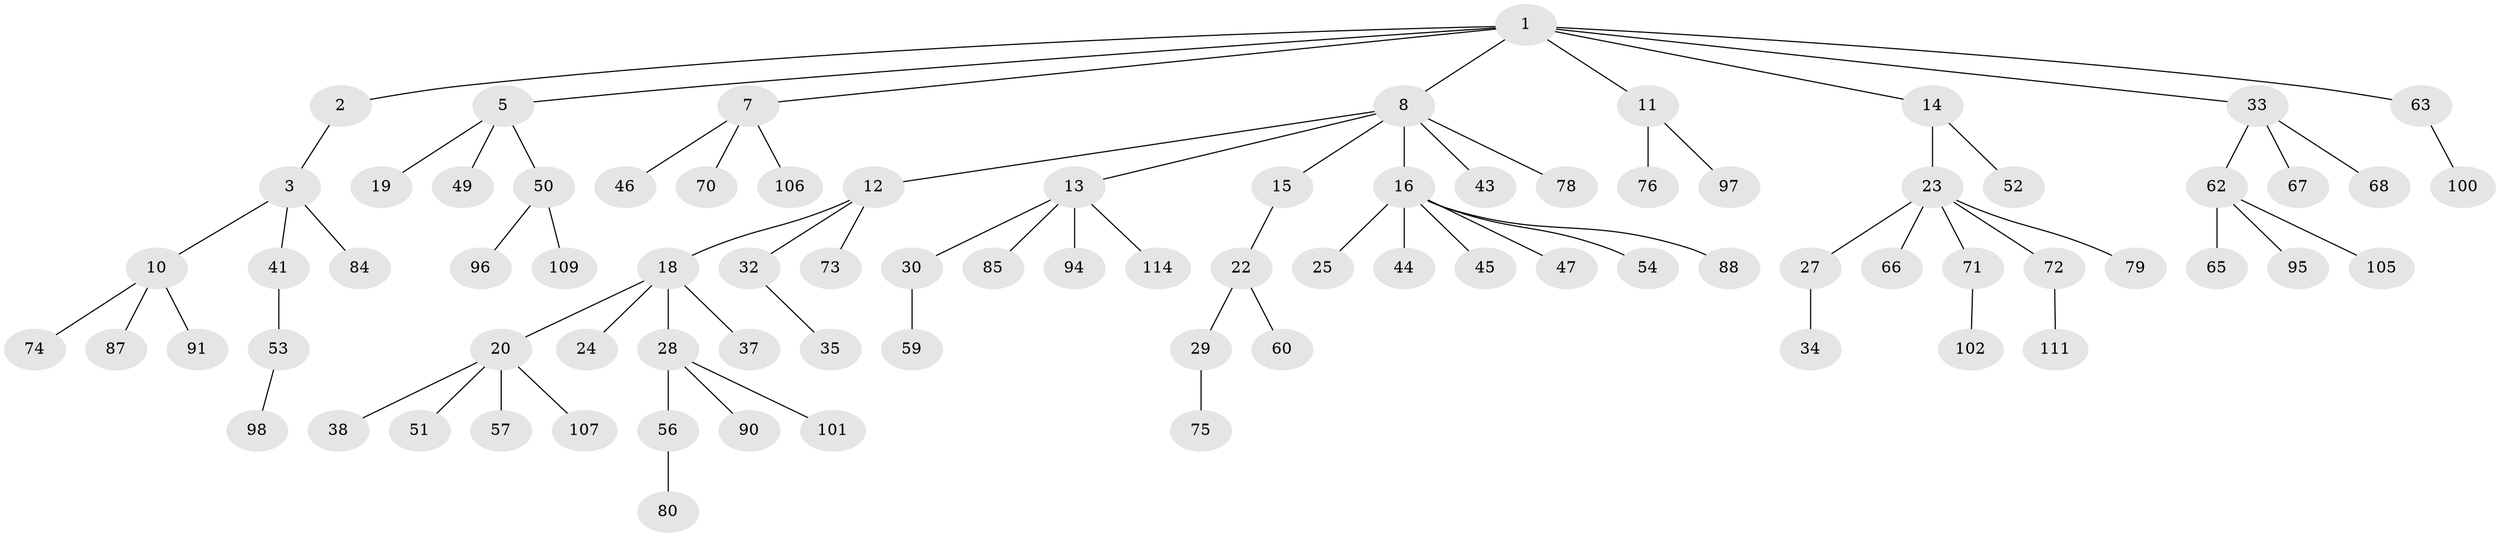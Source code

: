 // original degree distribution, {8: 0.008771929824561403, 3: 0.10526315789473684, 4: 0.07017543859649122, 2: 0.23684210526315788, 5: 0.043859649122807015, 6: 0.017543859649122806, 1: 0.5175438596491229}
// Generated by graph-tools (version 1.1) at 2025/42/03/06/25 10:42:02]
// undirected, 82 vertices, 81 edges
graph export_dot {
graph [start="1"]
  node [color=gray90,style=filled];
  1 [super="+4"];
  2 [super="+17"];
  3 [super="+6"];
  5 [super="+103"];
  7 [super="+40"];
  8 [super="+9"];
  10 [super="+55"];
  11 [super="+36"];
  12 [super="+113"];
  13 [super="+48"];
  14;
  15;
  16 [super="+42"];
  18 [super="+21"];
  19 [super="+31"];
  20 [super="+26"];
  22 [super="+112"];
  23 [super="+39"];
  24;
  25;
  27;
  28 [super="+83"];
  29;
  30 [super="+64"];
  32;
  33 [super="+58"];
  34;
  35;
  37;
  38;
  41;
  43;
  44;
  45;
  46;
  47;
  49;
  50 [super="+82"];
  51;
  52;
  53 [super="+99"];
  54 [super="+89"];
  56 [super="+61"];
  57 [super="+86"];
  59;
  60 [super="+93"];
  62 [super="+92"];
  63 [super="+77"];
  65 [super="+110"];
  66 [super="+69"];
  67;
  68;
  70;
  71;
  72 [super="+81"];
  73;
  74;
  75 [super="+108"];
  76;
  78;
  79;
  80 [super="+104"];
  84;
  85;
  87;
  88;
  90;
  91;
  94;
  95;
  96;
  97;
  98;
  100;
  101;
  102;
  105;
  106;
  107;
  109;
  111;
  114;
  1 -- 2;
  1 -- 5;
  1 -- 8;
  1 -- 11;
  1 -- 14;
  1 -- 33;
  1 -- 63;
  1 -- 7;
  2 -- 3;
  3 -- 41;
  3 -- 84;
  3 -- 10;
  5 -- 19;
  5 -- 49;
  5 -- 50;
  7 -- 46;
  7 -- 106;
  7 -- 70;
  8 -- 78;
  8 -- 16;
  8 -- 43;
  8 -- 12;
  8 -- 13;
  8 -- 15;
  10 -- 87;
  10 -- 91;
  10 -- 74;
  11 -- 97;
  11 -- 76;
  12 -- 18;
  12 -- 32;
  12 -- 73;
  13 -- 30;
  13 -- 94;
  13 -- 114;
  13 -- 85;
  14 -- 23;
  14 -- 52;
  15 -- 22;
  16 -- 25;
  16 -- 47;
  16 -- 54;
  16 -- 88;
  16 -- 44;
  16 -- 45;
  18 -- 20;
  18 -- 24;
  18 -- 28;
  18 -- 37;
  20 -- 51;
  20 -- 57;
  20 -- 107;
  20 -- 38;
  22 -- 29;
  22 -- 60;
  23 -- 27;
  23 -- 66;
  23 -- 72;
  23 -- 71;
  23 -- 79;
  27 -- 34;
  28 -- 56;
  28 -- 101;
  28 -- 90;
  29 -- 75;
  30 -- 59;
  32 -- 35;
  33 -- 68;
  33 -- 67;
  33 -- 62;
  41 -- 53;
  50 -- 109;
  50 -- 96;
  53 -- 98;
  56 -- 80;
  62 -- 65;
  62 -- 105;
  62 -- 95;
  63 -- 100;
  71 -- 102;
  72 -- 111;
}
